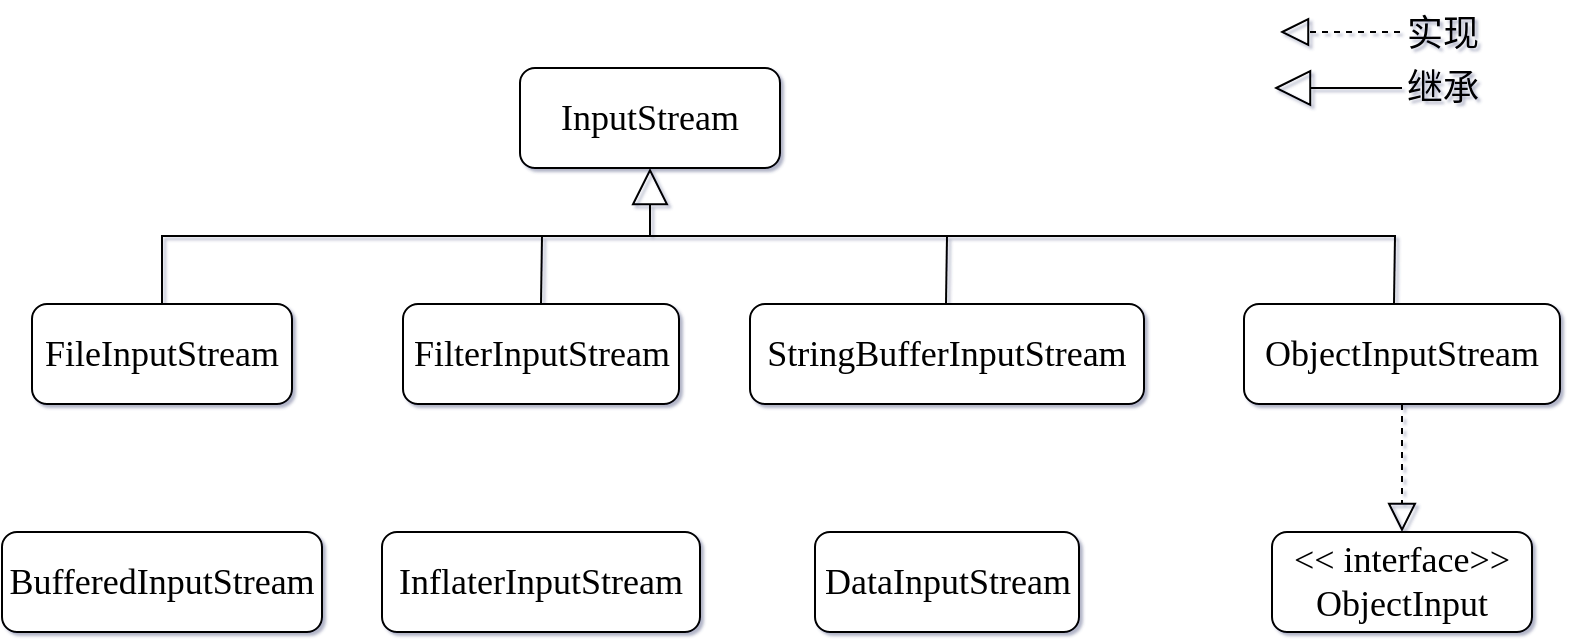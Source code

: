 <mxfile version="20.2.0" type="github">
  <diagram id="6qBIIyij7JlT-GvtMwbE" name="第 1 页">
    <mxGraphModel dx="1926" dy="1504" grid="0" gridSize="10" guides="1" tooltips="1" connect="1" arrows="1" fold="1" page="0" pageScale="1" pageWidth="827" pageHeight="1169" background="none" math="0" shadow="1">
      <root>
        <mxCell id="0" />
        <mxCell id="1" parent="0" />
        <mxCell id="QZ4hOlHz6Jx9WFnXbbxD-1" value="&lt;font face=&quot;Times New Roman&quot; style=&quot;font-size: 18px;&quot;&gt;InputStream&lt;/font&gt;" style="rounded=1;whiteSpace=wrap;html=1;" vertex="1" parent="1">
          <mxGeometry x="214" y="18" width="130" height="50" as="geometry" />
        </mxCell>
        <mxCell id="QZ4hOlHz6Jx9WFnXbbxD-2" value="&lt;font face=&quot;Times New Roman&quot; style=&quot;font-size: 18px;&quot;&gt;&amp;lt;&amp;lt; interface&amp;gt;&amp;gt;&lt;br&gt;ObjectInput&lt;/font&gt;" style="rounded=1;whiteSpace=wrap;html=1;" vertex="1" parent="1">
          <mxGeometry x="590" y="250" width="130" height="50" as="geometry" />
        </mxCell>
        <mxCell id="QZ4hOlHz6Jx9WFnXbbxD-3" value="&lt;font face=&quot;Times New Roman&quot; style=&quot;font-size: 18px;&quot;&gt;DataInputStream&lt;/font&gt;" style="rounded=1;whiteSpace=wrap;html=1;" vertex="1" parent="1">
          <mxGeometry x="361.5" y="250" width="132" height="50" as="geometry" />
        </mxCell>
        <mxCell id="QZ4hOlHz6Jx9WFnXbbxD-4" value="&lt;font face=&quot;Times New Roman&quot; style=&quot;font-size: 18px;&quot;&gt;InflaterInputStream&lt;/font&gt;" style="rounded=1;whiteSpace=wrap;html=1;" vertex="1" parent="1">
          <mxGeometry x="145" y="250" width="159" height="50" as="geometry" />
        </mxCell>
        <mxCell id="QZ4hOlHz6Jx9WFnXbbxD-5" value="&lt;font face=&quot;Times New Roman&quot; style=&quot;font-size: 18px;&quot;&gt;BufferedInputStream&lt;/font&gt;" style="rounded=1;whiteSpace=wrap;html=1;" vertex="1" parent="1">
          <mxGeometry x="-45" y="250" width="160" height="50" as="geometry" />
        </mxCell>
        <mxCell id="QZ4hOlHz6Jx9WFnXbbxD-6" value="&lt;font face=&quot;Times New Roman&quot; style=&quot;font-size: 18px;&quot;&gt;ObjectInputStream&lt;/font&gt;" style="rounded=1;whiteSpace=wrap;html=1;" vertex="1" parent="1">
          <mxGeometry x="576" y="136" width="158" height="50" as="geometry" />
        </mxCell>
        <mxCell id="QZ4hOlHz6Jx9WFnXbbxD-7" value="&lt;font face=&quot;Times New Roman&quot; style=&quot;font-size: 18px;&quot;&gt;StringBufferInputStream&lt;/font&gt;" style="rounded=1;whiteSpace=wrap;html=1;" vertex="1" parent="1">
          <mxGeometry x="329" y="136" width="197" height="50" as="geometry" />
        </mxCell>
        <mxCell id="QZ4hOlHz6Jx9WFnXbbxD-8" value="&lt;font face=&quot;Times New Roman&quot; style=&quot;font-size: 18px;&quot;&gt;FilterInputStream&lt;/font&gt;" style="rounded=1;whiteSpace=wrap;html=1;" vertex="1" parent="1">
          <mxGeometry x="155.5" y="136" width="138" height="50" as="geometry" />
        </mxCell>
        <mxCell id="QZ4hOlHz6Jx9WFnXbbxD-9" value="&lt;font face=&quot;Times New Roman&quot; style=&quot;font-size: 18px;&quot;&gt;FileInputStream&lt;/font&gt;" style="rounded=1;whiteSpace=wrap;html=1;" vertex="1" parent="1">
          <mxGeometry x="-30" y="136" width="130" height="50" as="geometry" />
        </mxCell>
        <mxCell id="QZ4hOlHz6Jx9WFnXbbxD-11" value="" style="endArrow=block;dashed=1;endFill=0;endSize=12;html=1;rounded=0;fontFamily=Times New Roman;fontSize=18;exitX=0.5;exitY=1;exitDx=0;exitDy=0;entryX=0.5;entryY=0;entryDx=0;entryDy=0;" edge="1" parent="1" source="QZ4hOlHz6Jx9WFnXbbxD-6" target="QZ4hOlHz6Jx9WFnXbbxD-2">
          <mxGeometry width="160" relative="1" as="geometry">
            <mxPoint x="384" y="467" as="sourcePoint" />
            <mxPoint x="544" y="467" as="targetPoint" />
          </mxGeometry>
        </mxCell>
        <mxCell id="QZ4hOlHz6Jx9WFnXbbxD-23" value="" style="endArrow=block;dashed=1;endFill=0;endSize=12;html=1;rounded=0;fontFamily=Times New Roman;fontSize=18;" edge="1" parent="1">
          <mxGeometry width="160" relative="1" as="geometry">
            <mxPoint x="654" as="sourcePoint" />
            <mxPoint x="594" as="targetPoint" />
          </mxGeometry>
        </mxCell>
        <mxCell id="QZ4hOlHz6Jx9WFnXbbxD-24" value="实现" style="text;html=1;align=center;verticalAlign=middle;resizable=0;points=[];autosize=1;strokeColor=none;fillColor=none;fontSize=18;fontFamily=Times New Roman;" vertex="1" parent="1">
          <mxGeometry x="648" y="-16" width="54" height="34" as="geometry" />
        </mxCell>
        <mxCell id="QZ4hOlHz6Jx9WFnXbbxD-25" value="" style="endArrow=block;endSize=16;endFill=0;html=1;rounded=0;fontFamily=Times New Roman;fontSize=18;exitX=0.5;exitY=0;exitDx=0;exitDy=0;edgeStyle=orthogonalEdgeStyle;" edge="1" parent="1" source="QZ4hOlHz6Jx9WFnXbbxD-9" target="QZ4hOlHz6Jx9WFnXbbxD-1">
          <mxGeometry width="160" relative="1" as="geometry">
            <mxPoint x="34" y="91" as="sourcePoint" />
            <mxPoint x="501" y="91" as="targetPoint" />
          </mxGeometry>
        </mxCell>
        <mxCell id="QZ4hOlHz6Jx9WFnXbbxD-28" value="" style="endArrow=none;html=1;rounded=0;fontFamily=Times New Roman;fontSize=18;exitX=0.5;exitY=0;exitDx=0;exitDy=0;" edge="1" parent="1" source="QZ4hOlHz6Jx9WFnXbbxD-8">
          <mxGeometry width="50" height="50" relative="1" as="geometry">
            <mxPoint x="127" y="81" as="sourcePoint" />
            <mxPoint x="225" y="102" as="targetPoint" />
          </mxGeometry>
        </mxCell>
        <mxCell id="QZ4hOlHz6Jx9WFnXbbxD-29" value="" style="endArrow=none;html=1;rounded=0;fontFamily=Times New Roman;fontSize=18;" edge="1" parent="1">
          <mxGeometry width="50" height="50" relative="1" as="geometry">
            <mxPoint x="279" y="102" as="sourcePoint" />
            <mxPoint x="652" y="102" as="targetPoint" />
          </mxGeometry>
        </mxCell>
        <mxCell id="QZ4hOlHz6Jx9WFnXbbxD-30" value="" style="endArrow=none;html=1;rounded=0;fontFamily=Times New Roman;fontSize=18;exitX=0.5;exitY=0;exitDx=0;exitDy=0;" edge="1" parent="1">
          <mxGeometry width="50" height="50" relative="1" as="geometry">
            <mxPoint x="427" y="136" as="sourcePoint" />
            <mxPoint x="427.5" y="102" as="targetPoint" />
          </mxGeometry>
        </mxCell>
        <mxCell id="QZ4hOlHz6Jx9WFnXbbxD-31" value="" style="endArrow=none;html=1;rounded=0;fontFamily=Times New Roman;fontSize=18;exitX=0.5;exitY=0;exitDx=0;exitDy=0;" edge="1" parent="1">
          <mxGeometry width="50" height="50" relative="1" as="geometry">
            <mxPoint x="651" y="136" as="sourcePoint" />
            <mxPoint x="651.5" y="102" as="targetPoint" />
          </mxGeometry>
        </mxCell>
        <mxCell id="QZ4hOlHz6Jx9WFnXbbxD-32" value="" style="endArrow=block;endSize=16;endFill=0;html=1;rounded=0;fontFamily=Times New Roman;fontSize=18;" edge="1" parent="1">
          <mxGeometry width="160" relative="1" as="geometry">
            <mxPoint x="655" y="28" as="sourcePoint" />
            <mxPoint x="591" y="28" as="targetPoint" />
          </mxGeometry>
        </mxCell>
        <mxCell id="QZ4hOlHz6Jx9WFnXbbxD-33" value="继承" style="text;html=1;align=center;verticalAlign=middle;resizable=0;points=[];autosize=1;strokeColor=none;fillColor=none;fontSize=18;fontFamily=Times New Roman;" vertex="1" parent="1">
          <mxGeometry x="648" y="11" width="54" height="34" as="geometry" />
        </mxCell>
      </root>
    </mxGraphModel>
  </diagram>
</mxfile>
